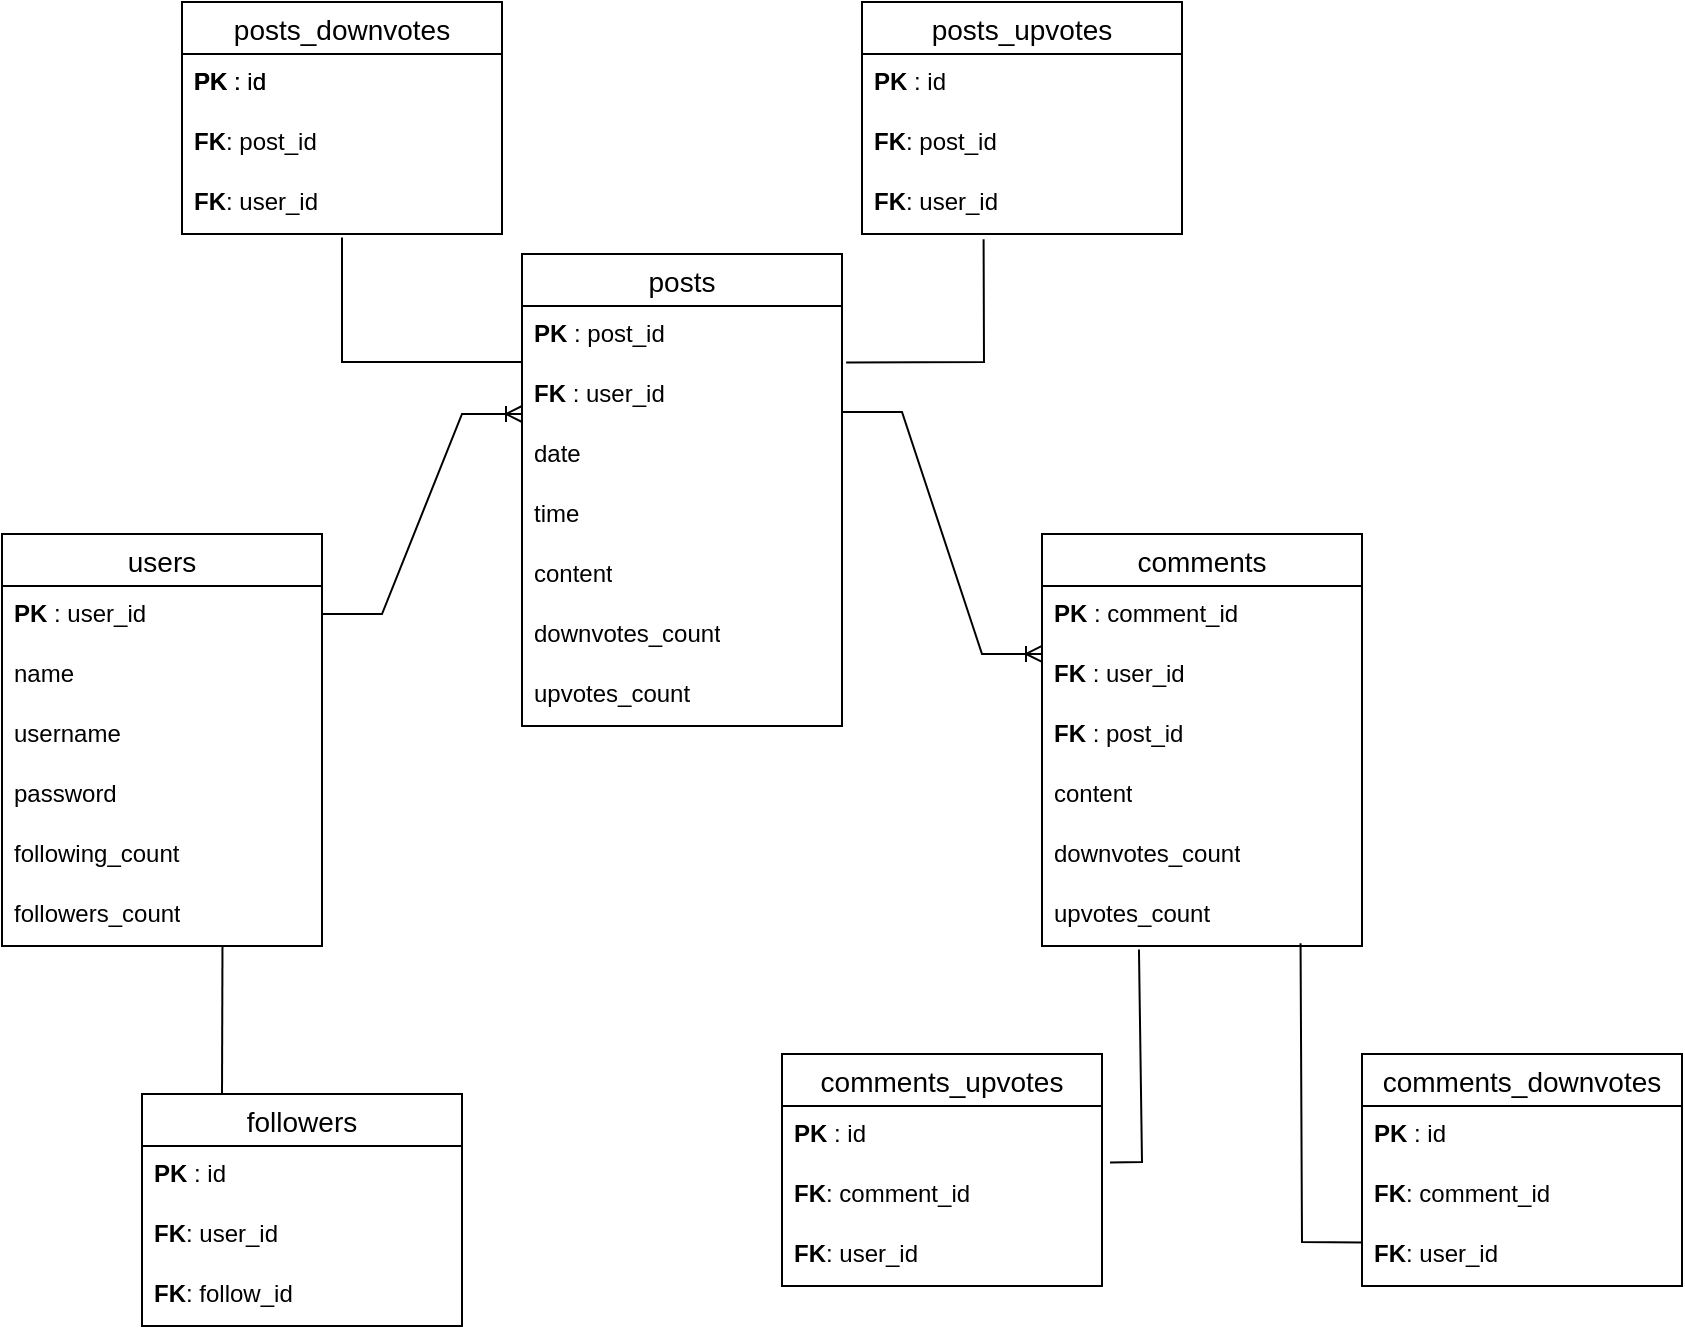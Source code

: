 <mxfile version="21.2.3" type="github">
  <diagram name="Page-1" id="hdzdoTHbkldtGqQrxv1H">
    <mxGraphModel dx="385" dy="1784" grid="1" gridSize="10" guides="1" tooltips="1" connect="1" arrows="1" fold="1" page="1" pageScale="1" pageWidth="850" pageHeight="1100" math="0" shadow="0">
      <root>
        <mxCell id="0" />
        <mxCell id="1" parent="0" />
        <mxCell id="ukXCVvoWHiqoFc2xW9A7-257" value="posts_upvotes" style="swimlane;fontStyle=0;childLayout=stackLayout;horizontal=1;startSize=26;horizontalStack=0;resizeParent=1;resizeParentMax=0;resizeLast=0;collapsible=1;marginBottom=0;align=center;fontSize=14;" vertex="1" parent="1">
          <mxGeometry x="1740" y="-180" width="160" height="116" as="geometry" />
        </mxCell>
        <mxCell id="ukXCVvoWHiqoFc2xW9A7-345" value="PK &lt;span style=&quot;font-weight: normal;&quot;&gt;: id&lt;/span&gt;" style="text;strokeColor=none;fillColor=none;spacingLeft=4;spacingRight=4;overflow=hidden;rotatable=0;points=[[0,0.5],[1,0.5]];portConstraint=eastwest;fontSize=12;whiteSpace=wrap;html=1;fontStyle=1" vertex="1" parent="ukXCVvoWHiqoFc2xW9A7-257">
          <mxGeometry y="26" width="160" height="30" as="geometry" />
        </mxCell>
        <mxCell id="ukXCVvoWHiqoFc2xW9A7-258" value="&lt;b&gt;FK&lt;/b&gt;: post_id" style="text;strokeColor=none;fillColor=none;spacingLeft=4;spacingRight=4;overflow=hidden;rotatable=0;points=[[0,0.5],[1,0.5]];portConstraint=eastwest;fontSize=12;whiteSpace=wrap;html=1;" vertex="1" parent="ukXCVvoWHiqoFc2xW9A7-257">
          <mxGeometry y="56" width="160" height="30" as="geometry" />
        </mxCell>
        <mxCell id="ukXCVvoWHiqoFc2xW9A7-259" value="&lt;b&gt;FK&lt;/b&gt;: user_id" style="text;strokeColor=none;fillColor=none;spacingLeft=4;spacingRight=4;overflow=hidden;rotatable=0;points=[[0,0.5],[1,0.5]];portConstraint=eastwest;fontSize=12;whiteSpace=wrap;html=1;" vertex="1" parent="ukXCVvoWHiqoFc2xW9A7-257">
          <mxGeometry y="86" width="160" height="30" as="geometry" />
        </mxCell>
        <mxCell id="ukXCVvoWHiqoFc2xW9A7-261" value="posts_downvotes" style="swimlane;fontStyle=0;childLayout=stackLayout;horizontal=1;startSize=26;horizontalStack=0;resizeParent=1;resizeParentMax=0;resizeLast=0;collapsible=1;marginBottom=0;align=center;fontSize=14;" vertex="1" parent="1">
          <mxGeometry x="1400" y="-180" width="160" height="116" as="geometry" />
        </mxCell>
        <mxCell id="ukXCVvoWHiqoFc2xW9A7-342" value="PK &lt;span style=&quot;font-weight: normal;&quot;&gt;: id&lt;/span&gt;" style="text;strokeColor=none;fillColor=none;spacingLeft=4;spacingRight=4;overflow=hidden;rotatable=0;points=[[0,0.5],[1,0.5]];portConstraint=eastwest;fontSize=12;whiteSpace=wrap;html=1;fontStyle=1" vertex="1" parent="ukXCVvoWHiqoFc2xW9A7-261">
          <mxGeometry y="26" width="160" height="30" as="geometry" />
        </mxCell>
        <mxCell id="ukXCVvoWHiqoFc2xW9A7-262" value="&lt;b&gt;FK&lt;/b&gt;: post_id" style="text;strokeColor=none;fillColor=none;spacingLeft=4;spacingRight=4;overflow=hidden;rotatable=0;points=[[0,0.5],[1,0.5]];portConstraint=eastwest;fontSize=12;whiteSpace=wrap;html=1;" vertex="1" parent="ukXCVvoWHiqoFc2xW9A7-261">
          <mxGeometry y="56" width="160" height="30" as="geometry" />
        </mxCell>
        <mxCell id="ukXCVvoWHiqoFc2xW9A7-263" value="&lt;b&gt;FK&lt;/b&gt;: user_id" style="text;strokeColor=none;fillColor=none;spacingLeft=4;spacingRight=4;overflow=hidden;rotatable=0;points=[[0,0.5],[1,0.5]];portConstraint=eastwest;fontSize=12;whiteSpace=wrap;html=1;" vertex="1" parent="ukXCVvoWHiqoFc2xW9A7-261">
          <mxGeometry y="86" width="160" height="30" as="geometry" />
        </mxCell>
        <mxCell id="ukXCVvoWHiqoFc2xW9A7-264" value="comments_upvotes" style="swimlane;fontStyle=0;childLayout=stackLayout;horizontal=1;startSize=26;horizontalStack=0;resizeParent=1;resizeParentMax=0;resizeLast=0;collapsible=1;marginBottom=0;align=center;fontSize=14;" vertex="1" parent="1">
          <mxGeometry x="1700" y="346" width="160" height="116" as="geometry" />
        </mxCell>
        <mxCell id="ukXCVvoWHiqoFc2xW9A7-348" value="PK &lt;span style=&quot;font-weight: normal;&quot;&gt;: id&lt;/span&gt;" style="text;strokeColor=none;fillColor=none;spacingLeft=4;spacingRight=4;overflow=hidden;rotatable=0;points=[[0,0.5],[1,0.5]];portConstraint=eastwest;fontSize=12;whiteSpace=wrap;html=1;fontStyle=1" vertex="1" parent="ukXCVvoWHiqoFc2xW9A7-264">
          <mxGeometry y="26" width="160" height="30" as="geometry" />
        </mxCell>
        <mxCell id="ukXCVvoWHiqoFc2xW9A7-265" value="&lt;b&gt;FK&lt;/b&gt;: comment_id" style="text;strokeColor=none;fillColor=none;spacingLeft=4;spacingRight=4;overflow=hidden;rotatable=0;points=[[0,0.5],[1,0.5]];portConstraint=eastwest;fontSize=12;whiteSpace=wrap;html=1;" vertex="1" parent="ukXCVvoWHiqoFc2xW9A7-264">
          <mxGeometry y="56" width="160" height="30" as="geometry" />
        </mxCell>
        <mxCell id="ukXCVvoWHiqoFc2xW9A7-266" value="&lt;b&gt;FK&lt;/b&gt;: user_id" style="text;strokeColor=none;fillColor=none;spacingLeft=4;spacingRight=4;overflow=hidden;rotatable=0;points=[[0,0.5],[1,0.5]];portConstraint=eastwest;fontSize=12;whiteSpace=wrap;html=1;" vertex="1" parent="ukXCVvoWHiqoFc2xW9A7-264">
          <mxGeometry y="86" width="160" height="30" as="geometry" />
        </mxCell>
        <mxCell id="ukXCVvoWHiqoFc2xW9A7-270" value="followers" style="swimlane;fontStyle=0;childLayout=stackLayout;horizontal=1;startSize=26;horizontalStack=0;resizeParent=1;resizeParentMax=0;resizeLast=0;collapsible=1;marginBottom=0;align=center;fontSize=14;" vertex="1" parent="1">
          <mxGeometry x="1380" y="366" width="160" height="116" as="geometry">
            <mxRectangle x="290" y="-220" width="100" height="30" as="alternateBounds" />
          </mxGeometry>
        </mxCell>
        <mxCell id="ukXCVvoWHiqoFc2xW9A7-347" value="PK &lt;span style=&quot;font-weight: normal;&quot;&gt;: id&lt;/span&gt;" style="text;strokeColor=none;fillColor=none;spacingLeft=4;spacingRight=4;overflow=hidden;rotatable=0;points=[[0,0.5],[1,0.5]];portConstraint=eastwest;fontSize=12;whiteSpace=wrap;html=1;fontStyle=1" vertex="1" parent="ukXCVvoWHiqoFc2xW9A7-270">
          <mxGeometry y="26" width="160" height="30" as="geometry" />
        </mxCell>
        <mxCell id="ukXCVvoWHiqoFc2xW9A7-271" value="&lt;b&gt;FK&lt;/b&gt;: user_id" style="text;strokeColor=none;fillColor=none;spacingLeft=4;spacingRight=4;overflow=hidden;rotatable=0;points=[[0,0.5],[1,0.5]];portConstraint=eastwest;fontSize=12;whiteSpace=wrap;html=1;" vertex="1" parent="ukXCVvoWHiqoFc2xW9A7-270">
          <mxGeometry y="56" width="160" height="30" as="geometry" />
        </mxCell>
        <mxCell id="ukXCVvoWHiqoFc2xW9A7-272" value="&lt;b&gt;FK&lt;/b&gt;: follow_id" style="text;strokeColor=none;fillColor=none;spacingLeft=4;spacingRight=4;overflow=hidden;rotatable=0;points=[[0,0.5],[1,0.5]];portConstraint=eastwest;fontSize=12;whiteSpace=wrap;html=1;" vertex="1" parent="ukXCVvoWHiqoFc2xW9A7-270">
          <mxGeometry y="86" width="160" height="30" as="geometry" />
        </mxCell>
        <mxCell id="ukXCVvoWHiqoFc2xW9A7-297" value="users" style="swimlane;fontStyle=0;childLayout=stackLayout;horizontal=1;startSize=26;horizontalStack=0;resizeParent=1;resizeParentMax=0;resizeLast=0;collapsible=1;marginBottom=0;align=center;fontSize=14;" vertex="1" parent="1">
          <mxGeometry x="1310" y="86" width="160" height="206" as="geometry">
            <mxRectangle x="180" y="820" width="70" height="30" as="alternateBounds" />
          </mxGeometry>
        </mxCell>
        <mxCell id="ukXCVvoWHiqoFc2xW9A7-298" value="&lt;b&gt;PK&lt;/b&gt;&amp;nbsp;: user_id" style="text;strokeColor=none;fillColor=none;spacingLeft=4;spacingRight=4;overflow=hidden;rotatable=0;points=[[0,0.5],[1,0.5]];portConstraint=eastwest;fontSize=12;whiteSpace=wrap;html=1;" vertex="1" parent="ukXCVvoWHiqoFc2xW9A7-297">
          <mxGeometry y="26" width="160" height="30" as="geometry" />
        </mxCell>
        <mxCell id="ukXCVvoWHiqoFc2xW9A7-299" value="name" style="text;strokeColor=none;fillColor=none;spacingLeft=4;spacingRight=4;overflow=hidden;rotatable=0;points=[[0,0.5],[1,0.5]];portConstraint=eastwest;fontSize=12;whiteSpace=wrap;html=1;" vertex="1" parent="ukXCVvoWHiqoFc2xW9A7-297">
          <mxGeometry y="56" width="160" height="30" as="geometry" />
        </mxCell>
        <mxCell id="ukXCVvoWHiqoFc2xW9A7-300" value="username" style="text;strokeColor=none;fillColor=none;spacingLeft=4;spacingRight=4;overflow=hidden;rotatable=0;points=[[0,0.5],[1,0.5]];portConstraint=eastwest;fontSize=12;whiteSpace=wrap;html=1;" vertex="1" parent="ukXCVvoWHiqoFc2xW9A7-297">
          <mxGeometry y="86" width="160" height="30" as="geometry" />
        </mxCell>
        <mxCell id="ukXCVvoWHiqoFc2xW9A7-308" value="password" style="text;strokeColor=none;fillColor=none;spacingLeft=4;spacingRight=4;overflow=hidden;rotatable=0;points=[[0,0.5],[1,0.5]];portConstraint=eastwest;fontSize=12;whiteSpace=wrap;html=1;" vertex="1" parent="ukXCVvoWHiqoFc2xW9A7-297">
          <mxGeometry y="116" width="160" height="30" as="geometry" />
        </mxCell>
        <mxCell id="ukXCVvoWHiqoFc2xW9A7-310" value="following_count" style="text;strokeColor=none;fillColor=none;spacingLeft=4;spacingRight=4;overflow=hidden;rotatable=0;points=[[0,0.5],[1,0.5]];portConstraint=eastwest;fontSize=12;whiteSpace=wrap;html=1;" vertex="1" parent="ukXCVvoWHiqoFc2xW9A7-297">
          <mxGeometry y="146" width="160" height="30" as="geometry" />
        </mxCell>
        <mxCell id="ukXCVvoWHiqoFc2xW9A7-309" value="followers_count" style="text;strokeColor=none;fillColor=none;spacingLeft=4;spacingRight=4;overflow=hidden;rotatable=0;points=[[0,0.5],[1,0.5]];portConstraint=eastwest;fontSize=12;whiteSpace=wrap;html=1;" vertex="1" parent="ukXCVvoWHiqoFc2xW9A7-297">
          <mxGeometry y="176" width="160" height="30" as="geometry" />
        </mxCell>
        <mxCell id="ukXCVvoWHiqoFc2xW9A7-315" value="posts" style="swimlane;fontStyle=0;childLayout=stackLayout;horizontal=1;startSize=26;horizontalStack=0;resizeParent=1;resizeParentMax=0;resizeLast=0;collapsible=1;marginBottom=0;align=center;fontSize=14;" vertex="1" parent="1">
          <mxGeometry x="1570" y="-54" width="160" height="236" as="geometry">
            <mxRectangle x="180" y="820" width="70" height="30" as="alternateBounds" />
          </mxGeometry>
        </mxCell>
        <mxCell id="ukXCVvoWHiqoFc2xW9A7-316" value="&lt;b&gt;PK&lt;/b&gt;&amp;nbsp;: post_id" style="text;strokeColor=none;fillColor=none;spacingLeft=4;spacingRight=4;overflow=hidden;rotatable=0;points=[[0,0.5],[1,0.5]];portConstraint=eastwest;fontSize=12;whiteSpace=wrap;html=1;" vertex="1" parent="ukXCVvoWHiqoFc2xW9A7-315">
          <mxGeometry y="26" width="160" height="30" as="geometry" />
        </mxCell>
        <mxCell id="ukXCVvoWHiqoFc2xW9A7-317" value="&lt;b&gt;FK &lt;/b&gt;: user_id" style="text;strokeColor=none;fillColor=none;spacingLeft=4;spacingRight=4;overflow=hidden;rotatable=0;points=[[0,0.5],[1,0.5]];portConstraint=eastwest;fontSize=12;whiteSpace=wrap;html=1;" vertex="1" parent="ukXCVvoWHiqoFc2xW9A7-315">
          <mxGeometry y="56" width="160" height="30" as="geometry" />
        </mxCell>
        <mxCell id="ukXCVvoWHiqoFc2xW9A7-318" value="date" style="text;strokeColor=none;fillColor=none;spacingLeft=4;spacingRight=4;overflow=hidden;rotatable=0;points=[[0,0.5],[1,0.5]];portConstraint=eastwest;fontSize=12;whiteSpace=wrap;html=1;" vertex="1" parent="ukXCVvoWHiqoFc2xW9A7-315">
          <mxGeometry y="86" width="160" height="30" as="geometry" />
        </mxCell>
        <mxCell id="ukXCVvoWHiqoFc2xW9A7-319" value="time" style="text;strokeColor=none;fillColor=none;spacingLeft=4;spacingRight=4;overflow=hidden;rotatable=0;points=[[0,0.5],[1,0.5]];portConstraint=eastwest;fontSize=12;whiteSpace=wrap;html=1;" vertex="1" parent="ukXCVvoWHiqoFc2xW9A7-315">
          <mxGeometry y="116" width="160" height="30" as="geometry" />
        </mxCell>
        <mxCell id="ukXCVvoWHiqoFc2xW9A7-320" value="content" style="text;strokeColor=none;fillColor=none;spacingLeft=4;spacingRight=4;overflow=hidden;rotatable=0;points=[[0,0.5],[1,0.5]];portConstraint=eastwest;fontSize=12;whiteSpace=wrap;html=1;" vertex="1" parent="ukXCVvoWHiqoFc2xW9A7-315">
          <mxGeometry y="146" width="160" height="30" as="geometry" />
        </mxCell>
        <mxCell id="ukXCVvoWHiqoFc2xW9A7-322" value="downvotes_count" style="text;strokeColor=none;fillColor=none;spacingLeft=4;spacingRight=4;overflow=hidden;rotatable=0;points=[[0,0.5],[1,0.5]];portConstraint=eastwest;fontSize=12;whiteSpace=wrap;html=1;" vertex="1" parent="ukXCVvoWHiqoFc2xW9A7-315">
          <mxGeometry y="176" width="160" height="30" as="geometry" />
        </mxCell>
        <mxCell id="ukXCVvoWHiqoFc2xW9A7-321" value="upvotes_count" style="text;strokeColor=none;fillColor=none;spacingLeft=4;spacingRight=4;overflow=hidden;rotatable=0;points=[[0,0.5],[1,0.5]];portConstraint=eastwest;fontSize=12;whiteSpace=wrap;html=1;" vertex="1" parent="ukXCVvoWHiqoFc2xW9A7-315">
          <mxGeometry y="206" width="160" height="30" as="geometry" />
        </mxCell>
        <mxCell id="ukXCVvoWHiqoFc2xW9A7-323" value="comments" style="swimlane;fontStyle=0;childLayout=stackLayout;horizontal=1;startSize=26;horizontalStack=0;resizeParent=1;resizeParentMax=0;resizeLast=0;collapsible=1;marginBottom=0;align=center;fontSize=14;" vertex="1" parent="1">
          <mxGeometry x="1830" y="86" width="160" height="206" as="geometry">
            <mxRectangle x="180" y="820" width="70" height="30" as="alternateBounds" />
          </mxGeometry>
        </mxCell>
        <mxCell id="ukXCVvoWHiqoFc2xW9A7-324" value="&lt;b&gt;PK&lt;/b&gt;&amp;nbsp;: comment_id" style="text;strokeColor=none;fillColor=none;spacingLeft=4;spacingRight=4;overflow=hidden;rotatable=0;points=[[0,0.5],[1,0.5]];portConstraint=eastwest;fontSize=12;whiteSpace=wrap;html=1;" vertex="1" parent="ukXCVvoWHiqoFc2xW9A7-323">
          <mxGeometry y="26" width="160" height="30" as="geometry" />
        </mxCell>
        <mxCell id="ukXCVvoWHiqoFc2xW9A7-325" value="&lt;b&gt;FK&lt;/b&gt; : user_id" style="text;strokeColor=none;fillColor=none;spacingLeft=4;spacingRight=4;overflow=hidden;rotatable=0;points=[[0,0.5],[1,0.5]];portConstraint=eastwest;fontSize=12;whiteSpace=wrap;html=1;" vertex="1" parent="ukXCVvoWHiqoFc2xW9A7-323">
          <mxGeometry y="56" width="160" height="30" as="geometry" />
        </mxCell>
        <mxCell id="ukXCVvoWHiqoFc2xW9A7-326" value="&lt;b&gt;FK &lt;/b&gt;: post_id" style="text;strokeColor=none;fillColor=none;spacingLeft=4;spacingRight=4;overflow=hidden;rotatable=0;points=[[0,0.5],[1,0.5]];portConstraint=eastwest;fontSize=12;whiteSpace=wrap;html=1;" vertex="1" parent="ukXCVvoWHiqoFc2xW9A7-323">
          <mxGeometry y="86" width="160" height="30" as="geometry" />
        </mxCell>
        <mxCell id="ukXCVvoWHiqoFc2xW9A7-328" value="content" style="text;strokeColor=none;fillColor=none;spacingLeft=4;spacingRight=4;overflow=hidden;rotatable=0;points=[[0,0.5],[1,0.5]];portConstraint=eastwest;fontSize=12;whiteSpace=wrap;html=1;" vertex="1" parent="ukXCVvoWHiqoFc2xW9A7-323">
          <mxGeometry y="116" width="160" height="30" as="geometry" />
        </mxCell>
        <mxCell id="ukXCVvoWHiqoFc2xW9A7-329" value="downvotes_count" style="text;strokeColor=none;fillColor=none;spacingLeft=4;spacingRight=4;overflow=hidden;rotatable=0;points=[[0,0.5],[1,0.5]];portConstraint=eastwest;fontSize=12;whiteSpace=wrap;html=1;" vertex="1" parent="ukXCVvoWHiqoFc2xW9A7-323">
          <mxGeometry y="146" width="160" height="30" as="geometry" />
        </mxCell>
        <mxCell id="ukXCVvoWHiqoFc2xW9A7-330" value="upvotes_count" style="text;strokeColor=none;fillColor=none;spacingLeft=4;spacingRight=4;overflow=hidden;rotatable=0;points=[[0,0.5],[1,0.5]];portConstraint=eastwest;fontSize=12;whiteSpace=wrap;html=1;" vertex="1" parent="ukXCVvoWHiqoFc2xW9A7-323">
          <mxGeometry y="176" width="160" height="30" as="geometry" />
        </mxCell>
        <mxCell id="ukXCVvoWHiqoFc2xW9A7-332" value="comments_downvotes" style="swimlane;fontStyle=0;childLayout=stackLayout;horizontal=1;startSize=26;horizontalStack=0;resizeParent=1;resizeParentMax=0;resizeLast=0;collapsible=1;marginBottom=0;align=center;fontSize=14;" vertex="1" parent="1">
          <mxGeometry x="1990" y="346" width="160" height="116" as="geometry" />
        </mxCell>
        <mxCell id="ukXCVvoWHiqoFc2xW9A7-349" value="PK &lt;span style=&quot;font-weight: normal;&quot;&gt;: id&lt;/span&gt;" style="text;strokeColor=none;fillColor=none;spacingLeft=4;spacingRight=4;overflow=hidden;rotatable=0;points=[[0,0.5],[1,0.5]];portConstraint=eastwest;fontSize=12;whiteSpace=wrap;html=1;fontStyle=1" vertex="1" parent="ukXCVvoWHiqoFc2xW9A7-332">
          <mxGeometry y="26" width="160" height="30" as="geometry" />
        </mxCell>
        <mxCell id="ukXCVvoWHiqoFc2xW9A7-333" value="&lt;b&gt;FK&lt;/b&gt;: comment_id" style="text;strokeColor=none;fillColor=none;spacingLeft=4;spacingRight=4;overflow=hidden;rotatable=0;points=[[0,0.5],[1,0.5]];portConstraint=eastwest;fontSize=12;whiteSpace=wrap;html=1;" vertex="1" parent="ukXCVvoWHiqoFc2xW9A7-332">
          <mxGeometry y="56" width="160" height="30" as="geometry" />
        </mxCell>
        <mxCell id="ukXCVvoWHiqoFc2xW9A7-334" value="&lt;b&gt;FK&lt;/b&gt;: user_id" style="text;strokeColor=none;fillColor=none;spacingLeft=4;spacingRight=4;overflow=hidden;rotatable=0;points=[[0,0.5],[1,0.5]];portConstraint=eastwest;fontSize=12;whiteSpace=wrap;html=1;" vertex="1" parent="ukXCVvoWHiqoFc2xW9A7-332">
          <mxGeometry y="86" width="160" height="30" as="geometry" />
        </mxCell>
        <mxCell id="ukXCVvoWHiqoFc2xW9A7-335" value="" style="edgeStyle=entityRelationEdgeStyle;fontSize=12;html=1;endArrow=ERoneToMany;rounded=0;" edge="1" parent="1">
          <mxGeometry width="100" height="100" relative="1" as="geometry">
            <mxPoint x="1470" y="126" as="sourcePoint" />
            <mxPoint x="1570" y="26" as="targetPoint" />
          </mxGeometry>
        </mxCell>
        <mxCell id="ukXCVvoWHiqoFc2xW9A7-336" value="" style="edgeStyle=entityRelationEdgeStyle;fontSize=12;html=1;endArrow=ERoneToMany;rounded=0;entryX=0;entryY=0.133;entryDx=0;entryDy=0;entryPerimeter=0;" edge="1" parent="1" target="ukXCVvoWHiqoFc2xW9A7-325">
          <mxGeometry width="100" height="100" relative="1" as="geometry">
            <mxPoint x="1730" y="25" as="sourcePoint" />
            <mxPoint x="1830" y="-24" as="targetPoint" />
          </mxGeometry>
        </mxCell>
        <mxCell id="ukXCVvoWHiqoFc2xW9A7-337" value="" style="endArrow=none;html=1;rounded=0;entryX=0.25;entryY=0;entryDx=0;entryDy=0;exitX=0.689;exitY=0.997;exitDx=0;exitDy=0;exitPerimeter=0;" edge="1" parent="1" source="ukXCVvoWHiqoFc2xW9A7-309" target="ukXCVvoWHiqoFc2xW9A7-270">
          <mxGeometry relative="1" as="geometry">
            <mxPoint x="1420" y="296" as="sourcePoint" />
            <mxPoint x="1490" y="96" as="targetPoint" />
          </mxGeometry>
        </mxCell>
        <mxCell id="ukXCVvoWHiqoFc2xW9A7-346" value="PK &lt;span style=&quot;font-weight: normal;&quot;&gt;: id&lt;/span&gt;" style="text;strokeColor=none;fillColor=none;spacingLeft=4;spacingRight=4;overflow=hidden;rotatable=0;points=[[0,0.5],[1,0.5]];portConstraint=eastwest;fontSize=12;whiteSpace=wrap;html=1;fontStyle=1" vertex="1" parent="1">
          <mxGeometry x="1400" y="-154" width="160" height="30" as="geometry" />
        </mxCell>
        <mxCell id="ukXCVvoWHiqoFc2xW9A7-365" value="" style="endArrow=none;html=1;rounded=0;entryX=0.38;entryY=1.087;entryDx=0;entryDy=0;entryPerimeter=0;exitX=1.013;exitY=-0.06;exitDx=0;exitDy=0;exitPerimeter=0;" edge="1" parent="1" source="ukXCVvoWHiqoFc2xW9A7-317" target="ukXCVvoWHiqoFc2xW9A7-259">
          <mxGeometry relative="1" as="geometry">
            <mxPoint x="1460" y="130" as="sourcePoint" />
            <mxPoint x="1620" y="130" as="targetPoint" />
            <Array as="points">
              <mxPoint x="1801" />
            </Array>
          </mxGeometry>
        </mxCell>
        <mxCell id="ukXCVvoWHiqoFc2xW9A7-366" value="" style="endArrow=none;html=1;rounded=0;exitX=0.5;exitY=1.06;exitDx=0;exitDy=0;exitPerimeter=0;" edge="1" parent="1" source="ukXCVvoWHiqoFc2xW9A7-263">
          <mxGeometry relative="1" as="geometry">
            <mxPoint x="1460" y="130" as="sourcePoint" />
            <mxPoint x="1570" as="targetPoint" />
            <Array as="points">
              <mxPoint x="1480" />
            </Array>
          </mxGeometry>
        </mxCell>
        <mxCell id="ukXCVvoWHiqoFc2xW9A7-367" value="" style="endArrow=none;html=1;rounded=0;entryX=0.303;entryY=1.06;entryDx=0;entryDy=0;entryPerimeter=0;exitX=1.025;exitY=-0.06;exitDx=0;exitDy=0;exitPerimeter=0;" edge="1" parent="1" source="ukXCVvoWHiqoFc2xW9A7-265" target="ukXCVvoWHiqoFc2xW9A7-330">
          <mxGeometry relative="1" as="geometry">
            <mxPoint x="1460" y="130" as="sourcePoint" />
            <mxPoint x="1620" y="130" as="targetPoint" />
            <Array as="points">
              <mxPoint x="1880" y="400" />
            </Array>
          </mxGeometry>
        </mxCell>
        <mxCell id="ukXCVvoWHiqoFc2xW9A7-368" value="" style="endArrow=none;html=1;rounded=0;exitX=0.808;exitY=0.953;exitDx=0;exitDy=0;exitPerimeter=0;entryX=0.003;entryY=0.273;entryDx=0;entryDy=0;entryPerimeter=0;" edge="1" parent="1" source="ukXCVvoWHiqoFc2xW9A7-330" target="ukXCVvoWHiqoFc2xW9A7-334">
          <mxGeometry relative="1" as="geometry">
            <mxPoint x="1460" y="350" as="sourcePoint" />
            <mxPoint x="1620" y="350" as="targetPoint" />
            <Array as="points">
              <mxPoint x="1960" y="440" />
            </Array>
          </mxGeometry>
        </mxCell>
      </root>
    </mxGraphModel>
  </diagram>
</mxfile>
